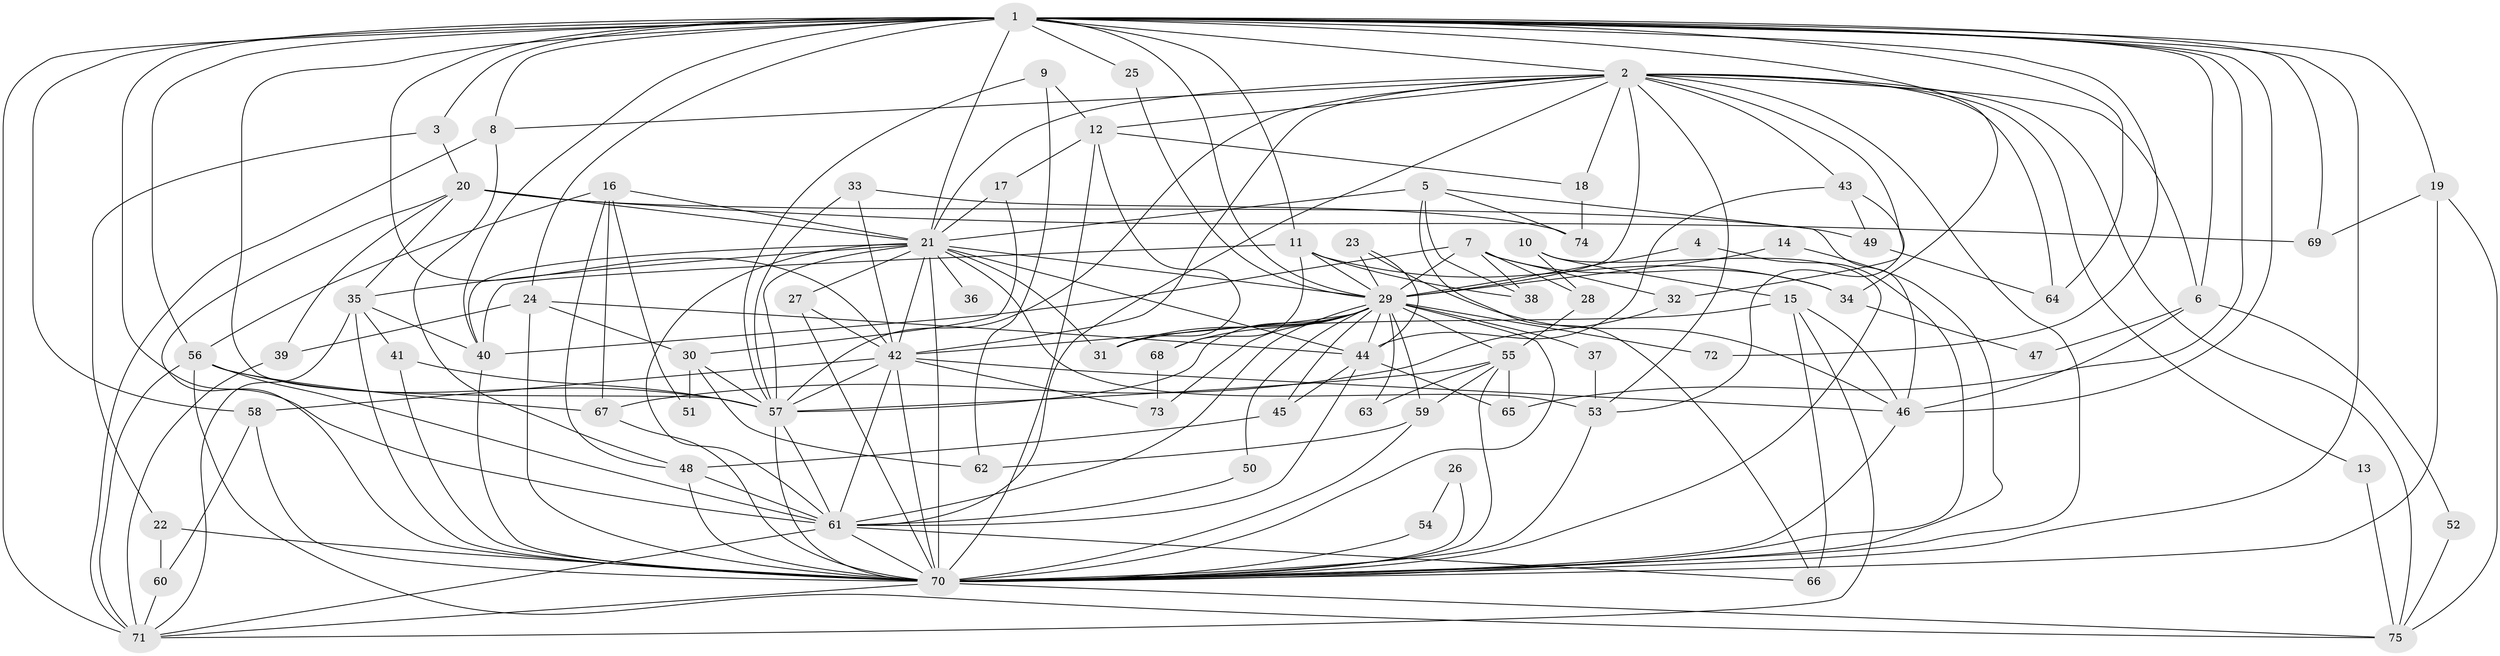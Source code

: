 // original degree distribution, {32: 0.006711409395973154, 18: 0.013422818791946308, 16: 0.006711409395973154, 19: 0.013422818791946308, 25: 0.006711409395973154, 23: 0.006711409395973154, 20: 0.006711409395973154, 36: 0.006711409395973154, 7: 0.013422818791946308, 4: 0.06040268456375839, 6: 0.03355704697986577, 3: 0.2214765100671141, 8: 0.020134228187919462, 9: 0.006711409395973154, 2: 0.4966442953020134, 5: 0.08053691275167785}
// Generated by graph-tools (version 1.1) at 2025/01/03/09/25 03:01:31]
// undirected, 75 vertices, 203 edges
graph export_dot {
graph [start="1"]
  node [color=gray90,style=filled];
  1;
  2;
  3;
  4;
  5;
  6;
  7;
  8;
  9;
  10;
  11;
  12;
  13;
  14;
  15;
  16;
  17;
  18;
  19;
  20;
  21;
  22;
  23;
  24;
  25;
  26;
  27;
  28;
  29;
  30;
  31;
  32;
  33;
  34;
  35;
  36;
  37;
  38;
  39;
  40;
  41;
  42;
  43;
  44;
  45;
  46;
  47;
  48;
  49;
  50;
  51;
  52;
  53;
  54;
  55;
  56;
  57;
  58;
  59;
  60;
  61;
  62;
  63;
  64;
  65;
  66;
  67;
  68;
  69;
  70;
  71;
  72;
  73;
  74;
  75;
  1 -- 2 [weight=2.0];
  1 -- 3 [weight=1.0];
  1 -- 6 [weight=1.0];
  1 -- 8 [weight=1.0];
  1 -- 11 [weight=1.0];
  1 -- 19 [weight=1.0];
  1 -- 21 [weight=2.0];
  1 -- 24 [weight=1.0];
  1 -- 25 [weight=1.0];
  1 -- 29 [weight=2.0];
  1 -- 34 [weight=1.0];
  1 -- 40 [weight=1.0];
  1 -- 42 [weight=3.0];
  1 -- 46 [weight=1.0];
  1 -- 56 [weight=2.0];
  1 -- 57 [weight=2.0];
  1 -- 58 [weight=2.0];
  1 -- 61 [weight=3.0];
  1 -- 64 [weight=2.0];
  1 -- 65 [weight=1.0];
  1 -- 69 [weight=1.0];
  1 -- 70 [weight=5.0];
  1 -- 71 [weight=2.0];
  1 -- 72 [weight=1.0];
  2 -- 6 [weight=1.0];
  2 -- 8 [weight=1.0];
  2 -- 12 [weight=1.0];
  2 -- 13 [weight=1.0];
  2 -- 18 [weight=1.0];
  2 -- 21 [weight=1.0];
  2 -- 29 [weight=2.0];
  2 -- 32 [weight=1.0];
  2 -- 42 [weight=1.0];
  2 -- 43 [weight=1.0];
  2 -- 53 [weight=1.0];
  2 -- 57 [weight=1.0];
  2 -- 61 [weight=1.0];
  2 -- 64 [weight=1.0];
  2 -- 70 [weight=2.0];
  2 -- 75 [weight=1.0];
  3 -- 20 [weight=1.0];
  3 -- 22 [weight=1.0];
  4 -- 29 [weight=1.0];
  4 -- 70 [weight=1.0];
  5 -- 21 [weight=1.0];
  5 -- 38 [weight=1.0];
  5 -- 46 [weight=1.0];
  5 -- 66 [weight=1.0];
  5 -- 74 [weight=1.0];
  6 -- 46 [weight=1.0];
  6 -- 47 [weight=1.0];
  6 -- 52 [weight=1.0];
  7 -- 28 [weight=1.0];
  7 -- 29 [weight=2.0];
  7 -- 32 [weight=1.0];
  7 -- 34 [weight=1.0];
  7 -- 38 [weight=1.0];
  7 -- 40 [weight=1.0];
  8 -- 48 [weight=1.0];
  8 -- 71 [weight=1.0];
  9 -- 12 [weight=1.0];
  9 -- 57 [weight=1.0];
  9 -- 62 [weight=1.0];
  10 -- 15 [weight=1.0];
  10 -- 28 [weight=1.0];
  10 -- 70 [weight=1.0];
  11 -- 29 [weight=1.0];
  11 -- 34 [weight=1.0];
  11 -- 38 [weight=1.0];
  11 -- 40 [weight=1.0];
  11 -- 68 [weight=1.0];
  12 -- 17 [weight=1.0];
  12 -- 18 [weight=1.0];
  12 -- 31 [weight=1.0];
  12 -- 70 [weight=1.0];
  13 -- 75 [weight=1.0];
  14 -- 29 [weight=1.0];
  14 -- 70 [weight=1.0];
  15 -- 31 [weight=1.0];
  15 -- 46 [weight=1.0];
  15 -- 66 [weight=1.0];
  15 -- 71 [weight=1.0];
  16 -- 21 [weight=1.0];
  16 -- 48 [weight=1.0];
  16 -- 51 [weight=1.0];
  16 -- 56 [weight=1.0];
  16 -- 67 [weight=1.0];
  17 -- 21 [weight=1.0];
  17 -- 30 [weight=1.0];
  18 -- 74 [weight=1.0];
  19 -- 69 [weight=1.0];
  19 -- 70 [weight=2.0];
  19 -- 75 [weight=1.0];
  20 -- 21 [weight=1.0];
  20 -- 35 [weight=1.0];
  20 -- 39 [weight=1.0];
  20 -- 49 [weight=1.0];
  20 -- 69 [weight=1.0];
  20 -- 70 [weight=1.0];
  21 -- 27 [weight=1.0];
  21 -- 29 [weight=2.0];
  21 -- 31 [weight=2.0];
  21 -- 35 [weight=1.0];
  21 -- 36 [weight=1.0];
  21 -- 40 [weight=1.0];
  21 -- 42 [weight=1.0];
  21 -- 44 [weight=1.0];
  21 -- 53 [weight=1.0];
  21 -- 57 [weight=1.0];
  21 -- 61 [weight=1.0];
  21 -- 70 [weight=4.0];
  22 -- 60 [weight=1.0];
  22 -- 70 [weight=2.0];
  23 -- 29 [weight=1.0];
  23 -- 44 [weight=1.0];
  23 -- 46 [weight=1.0];
  24 -- 30 [weight=1.0];
  24 -- 39 [weight=1.0];
  24 -- 44 [weight=1.0];
  24 -- 70 [weight=2.0];
  25 -- 29 [weight=1.0];
  26 -- 54 [weight=1.0];
  26 -- 70 [weight=2.0];
  27 -- 42 [weight=1.0];
  27 -- 70 [weight=1.0];
  28 -- 55 [weight=1.0];
  29 -- 31 [weight=1.0];
  29 -- 37 [weight=1.0];
  29 -- 42 [weight=1.0];
  29 -- 44 [weight=1.0];
  29 -- 45 [weight=2.0];
  29 -- 50 [weight=1.0];
  29 -- 55 [weight=1.0];
  29 -- 57 [weight=1.0];
  29 -- 59 [weight=1.0];
  29 -- 61 [weight=2.0];
  29 -- 63 [weight=1.0];
  29 -- 68 [weight=2.0];
  29 -- 70 [weight=2.0];
  29 -- 72 [weight=1.0];
  29 -- 73 [weight=1.0];
  30 -- 51 [weight=1.0];
  30 -- 57 [weight=1.0];
  30 -- 62 [weight=1.0];
  32 -- 67 [weight=1.0];
  33 -- 42 [weight=1.0];
  33 -- 57 [weight=1.0];
  33 -- 74 [weight=1.0];
  34 -- 47 [weight=1.0];
  35 -- 40 [weight=1.0];
  35 -- 41 [weight=1.0];
  35 -- 70 [weight=1.0];
  35 -- 71 [weight=1.0];
  37 -- 53 [weight=1.0];
  39 -- 71 [weight=1.0];
  40 -- 70 [weight=1.0];
  41 -- 57 [weight=1.0];
  41 -- 70 [weight=1.0];
  42 -- 46 [weight=1.0];
  42 -- 57 [weight=3.0];
  42 -- 58 [weight=1.0];
  42 -- 61 [weight=1.0];
  42 -- 70 [weight=2.0];
  42 -- 73 [weight=1.0];
  43 -- 44 [weight=1.0];
  43 -- 49 [weight=1.0];
  43 -- 53 [weight=1.0];
  44 -- 45 [weight=1.0];
  44 -- 61 [weight=1.0];
  44 -- 65 [weight=1.0];
  45 -- 48 [weight=1.0];
  46 -- 70 [weight=1.0];
  48 -- 61 [weight=1.0];
  48 -- 70 [weight=1.0];
  49 -- 64 [weight=1.0];
  50 -- 61 [weight=1.0];
  52 -- 75 [weight=1.0];
  53 -- 70 [weight=1.0];
  54 -- 70 [weight=1.0];
  55 -- 57 [weight=2.0];
  55 -- 59 [weight=1.0];
  55 -- 63 [weight=1.0];
  55 -- 65 [weight=1.0];
  55 -- 70 [weight=1.0];
  56 -- 57 [weight=1.0];
  56 -- 61 [weight=2.0];
  56 -- 67 [weight=1.0];
  56 -- 71 [weight=1.0];
  56 -- 75 [weight=1.0];
  57 -- 61 [weight=1.0];
  57 -- 70 [weight=3.0];
  58 -- 60 [weight=1.0];
  58 -- 70 [weight=1.0];
  59 -- 62 [weight=1.0];
  59 -- 70 [weight=1.0];
  60 -- 71 [weight=1.0];
  61 -- 66 [weight=1.0];
  61 -- 70 [weight=3.0];
  61 -- 71 [weight=1.0];
  67 -- 70 [weight=1.0];
  68 -- 73 [weight=1.0];
  70 -- 71 [weight=1.0];
  70 -- 75 [weight=1.0];
}
